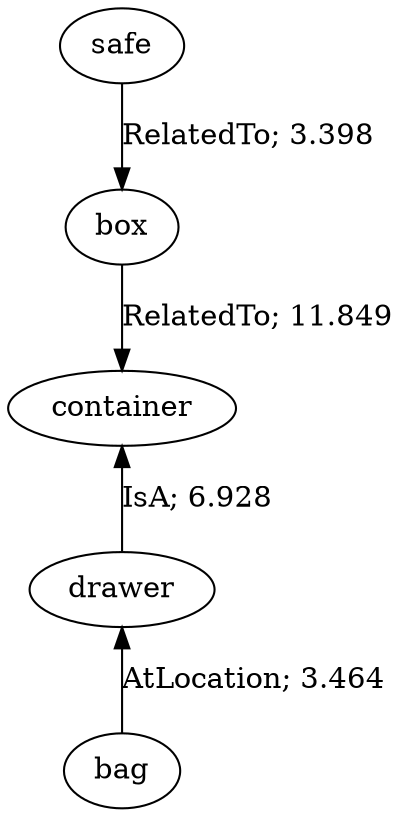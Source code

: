 // The path the concepts from "safe" to "bag".Path Length: 4; Weight Sum: 25.63957329604929; Average Weight: 6.409893324012322
digraph "1_d---safe-bag---PLen4_WSum25.640_WAvg6.410" {
	0 [label=safe]
	1 [label=box]
	2 [label=container]
	3 [label=drawer]
	4 [label=bag]
	0 -> 1 [label="RelatedTo; 3.398" dir=forward weight=3.398]
	1 -> 2 [label="RelatedTo; 11.849" dir=forward weight=11.849]
	2 -> 3 [label="IsA; 6.928" dir=back weight=6.928]
	3 -> 4 [label="AtLocation; 3.464" dir=back weight=3.464]
}
